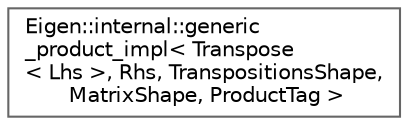 digraph "类继承关系图"
{
 // LATEX_PDF_SIZE
  bgcolor="transparent";
  edge [fontname=Helvetica,fontsize=10,labelfontname=Helvetica,labelfontsize=10];
  node [fontname=Helvetica,fontsize=10,shape=box,height=0.2,width=0.4];
  rankdir="LR";
  Node0 [id="Node000000",label="Eigen::internal::generic\l_product_impl\< Transpose\l\< Lhs \>, Rhs, TranspositionsShape,\l MatrixShape, ProductTag \>",height=0.2,width=0.4,color="grey40", fillcolor="white", style="filled",URL="$struct_eigen_1_1internal_1_1generic__product__impl_3_01_transpose_3_01_lhs_01_4_00_01_rhs_00_01_287c8e613c7656c0ce6593799fd7b329.html",tooltip=" "];
}
